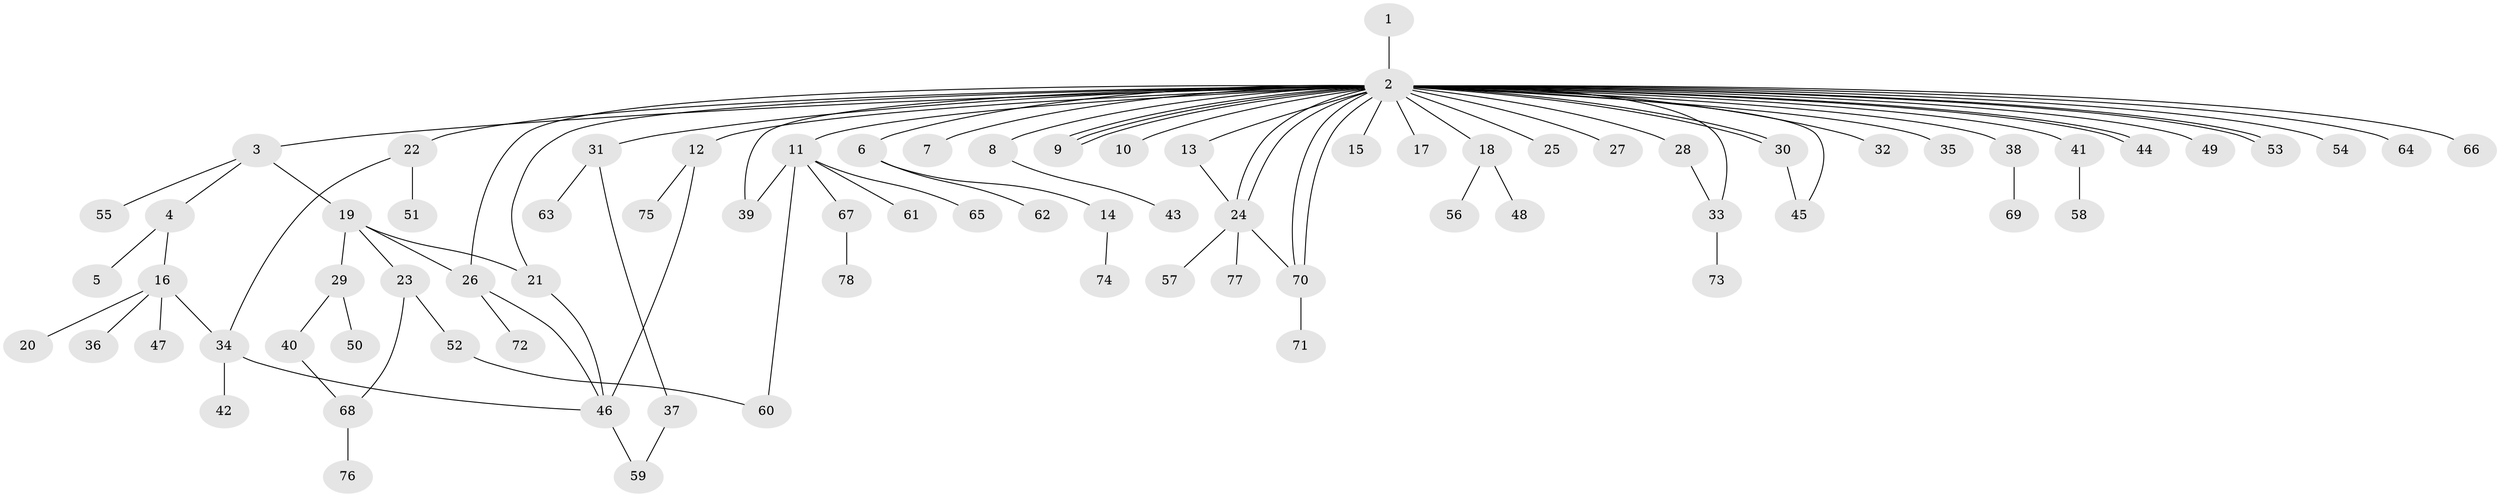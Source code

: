 // coarse degree distribution, {1: 0.5409836065573771, 39: 0.01639344262295082, 5: 0.01639344262295082, 3: 0.06557377049180328, 6: 0.04918032786885246, 2: 0.26229508196721313, 4: 0.03278688524590164, 7: 0.01639344262295082}
// Generated by graph-tools (version 1.1) at 2025/41/03/06/25 10:41:50]
// undirected, 78 vertices, 98 edges
graph export_dot {
graph [start="1"]
  node [color=gray90,style=filled];
  1;
  2;
  3;
  4;
  5;
  6;
  7;
  8;
  9;
  10;
  11;
  12;
  13;
  14;
  15;
  16;
  17;
  18;
  19;
  20;
  21;
  22;
  23;
  24;
  25;
  26;
  27;
  28;
  29;
  30;
  31;
  32;
  33;
  34;
  35;
  36;
  37;
  38;
  39;
  40;
  41;
  42;
  43;
  44;
  45;
  46;
  47;
  48;
  49;
  50;
  51;
  52;
  53;
  54;
  55;
  56;
  57;
  58;
  59;
  60;
  61;
  62;
  63;
  64;
  65;
  66;
  67;
  68;
  69;
  70;
  71;
  72;
  73;
  74;
  75;
  76;
  77;
  78;
  1 -- 2;
  2 -- 3;
  2 -- 6;
  2 -- 7;
  2 -- 8;
  2 -- 9;
  2 -- 9;
  2 -- 9;
  2 -- 10;
  2 -- 11;
  2 -- 12;
  2 -- 13;
  2 -- 15;
  2 -- 17;
  2 -- 18;
  2 -- 21;
  2 -- 22;
  2 -- 24;
  2 -- 24;
  2 -- 25;
  2 -- 26;
  2 -- 27;
  2 -- 28;
  2 -- 30;
  2 -- 30;
  2 -- 31;
  2 -- 32;
  2 -- 33;
  2 -- 35;
  2 -- 38;
  2 -- 39;
  2 -- 41;
  2 -- 44;
  2 -- 44;
  2 -- 45;
  2 -- 49;
  2 -- 53;
  2 -- 53;
  2 -- 54;
  2 -- 64;
  2 -- 66;
  2 -- 70;
  2 -- 70;
  3 -- 4;
  3 -- 19;
  3 -- 55;
  4 -- 5;
  4 -- 16;
  6 -- 14;
  6 -- 62;
  8 -- 43;
  11 -- 39;
  11 -- 60;
  11 -- 61;
  11 -- 65;
  11 -- 67;
  12 -- 46;
  12 -- 75;
  13 -- 24;
  14 -- 74;
  16 -- 20;
  16 -- 34;
  16 -- 36;
  16 -- 47;
  18 -- 48;
  18 -- 56;
  19 -- 21;
  19 -- 23;
  19 -- 26;
  19 -- 29;
  21 -- 46;
  22 -- 34;
  22 -- 51;
  23 -- 52;
  23 -- 68;
  24 -- 57;
  24 -- 70;
  24 -- 77;
  26 -- 46;
  26 -- 72;
  28 -- 33;
  29 -- 40;
  29 -- 50;
  30 -- 45;
  31 -- 37;
  31 -- 63;
  33 -- 73;
  34 -- 42;
  34 -- 46;
  37 -- 59;
  38 -- 69;
  40 -- 68;
  41 -- 58;
  46 -- 59;
  52 -- 60;
  67 -- 78;
  68 -- 76;
  70 -- 71;
}
